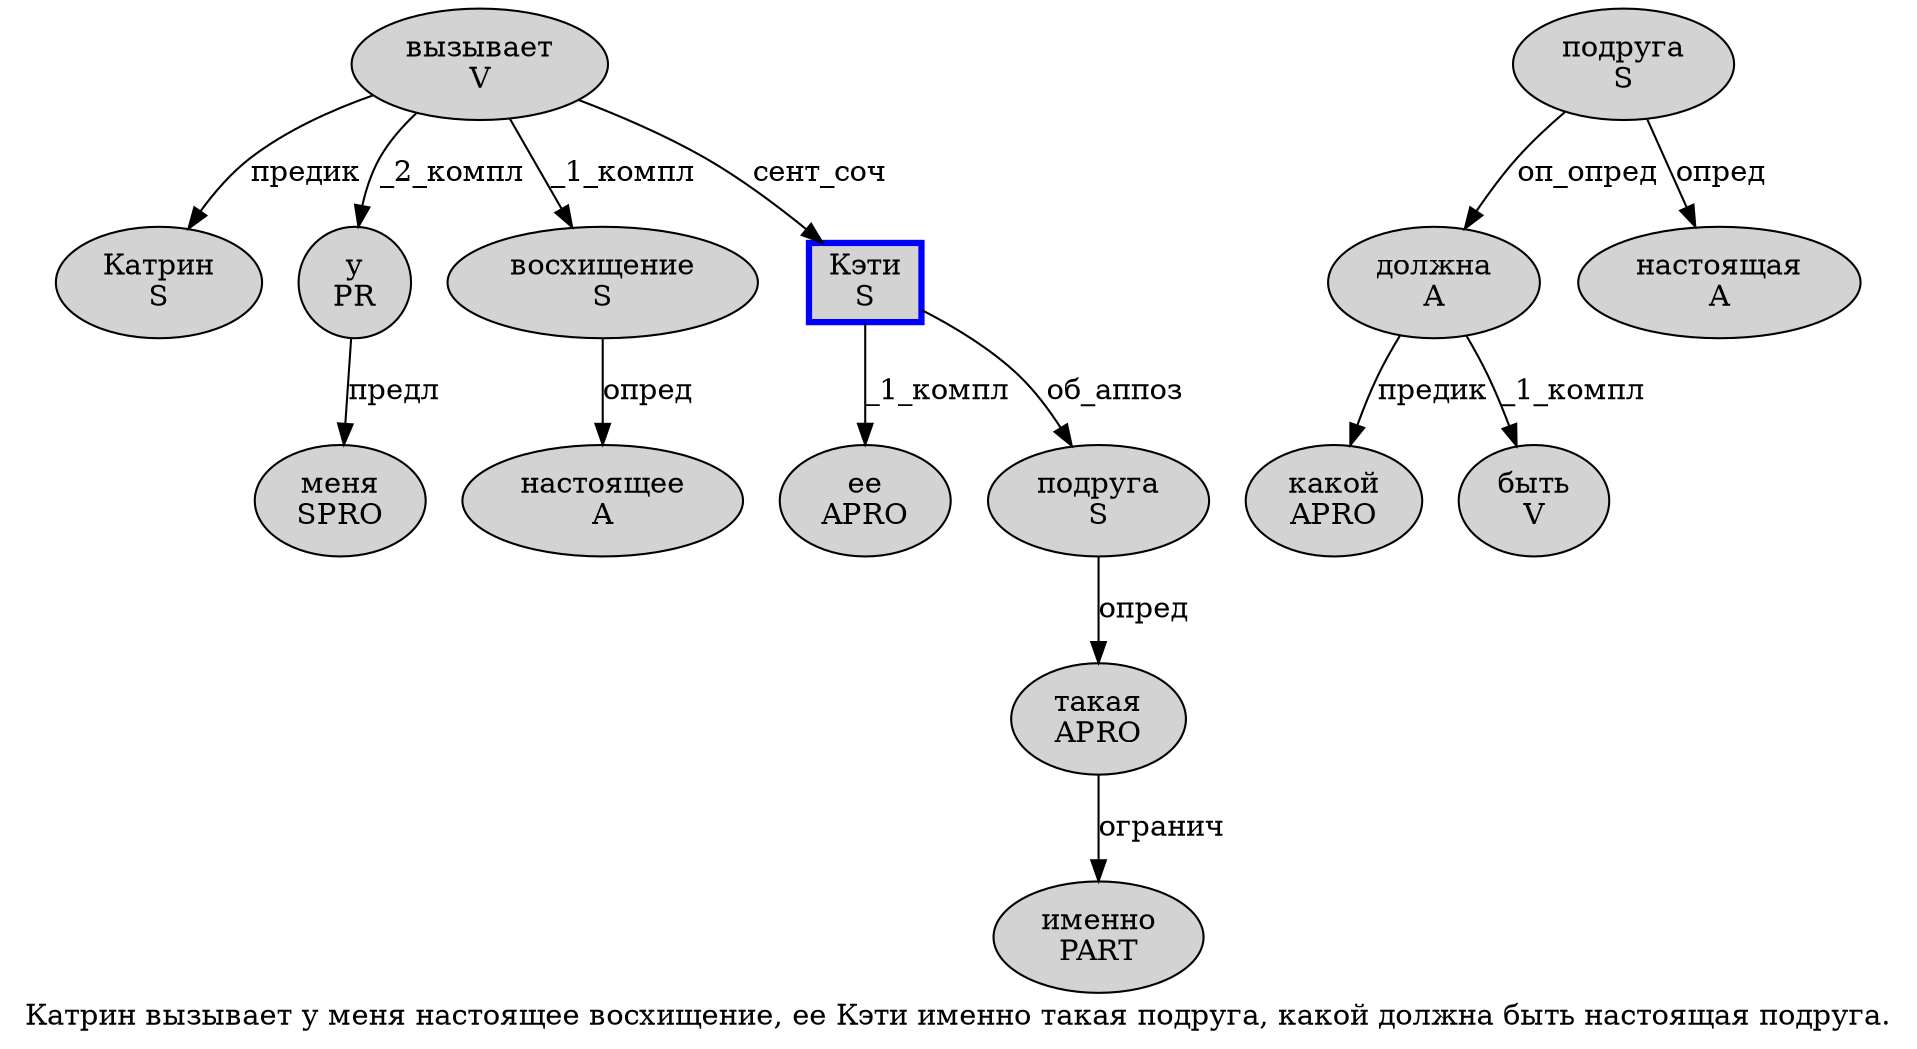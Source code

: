 digraph SENTENCE_557 {
	graph [label="Катрин вызывает у меня настоящее восхищение, ее Кэти именно такая подруга, какой должна быть настоящая подруга."]
	node [style=filled]
		0 [label="Катрин
S" color="" fillcolor=lightgray penwidth=1 shape=ellipse]
		1 [label="вызывает
V" color="" fillcolor=lightgray penwidth=1 shape=ellipse]
		2 [label="у
PR" color="" fillcolor=lightgray penwidth=1 shape=ellipse]
		3 [label="меня
SPRO" color="" fillcolor=lightgray penwidth=1 shape=ellipse]
		4 [label="настоящее
A" color="" fillcolor=lightgray penwidth=1 shape=ellipse]
		5 [label="восхищение
S" color="" fillcolor=lightgray penwidth=1 shape=ellipse]
		7 [label="ее
APRO" color="" fillcolor=lightgray penwidth=1 shape=ellipse]
		8 [label="Кэти
S" color=blue fillcolor=lightgray penwidth=3 shape=box]
		9 [label="именно
PART" color="" fillcolor=lightgray penwidth=1 shape=ellipse]
		10 [label="такая
APRO" color="" fillcolor=lightgray penwidth=1 shape=ellipse]
		11 [label="подруга
S" color="" fillcolor=lightgray penwidth=1 shape=ellipse]
		13 [label="какой
APRO" color="" fillcolor=lightgray penwidth=1 shape=ellipse]
		14 [label="должна
A" color="" fillcolor=lightgray penwidth=1 shape=ellipse]
		15 [label="быть
V" color="" fillcolor=lightgray penwidth=1 shape=ellipse]
		16 [label="настоящая
A" color="" fillcolor=lightgray penwidth=1 shape=ellipse]
		17 [label="подруга
S" color="" fillcolor=lightgray penwidth=1 shape=ellipse]
			2 -> 3 [label="предл"]
			10 -> 9 [label="огранич"]
			14 -> 13 [label="предик"]
			14 -> 15 [label="_1_компл"]
			1 -> 0 [label="предик"]
			1 -> 2 [label="_2_компл"]
			1 -> 5 [label="_1_компл"]
			1 -> 8 [label="сент_соч"]
			11 -> 10 [label="опред"]
			8 -> 7 [label="_1_компл"]
			8 -> 11 [label="об_аппоз"]
			5 -> 4 [label="опред"]
			17 -> 14 [label="оп_опред"]
			17 -> 16 [label="опред"]
}